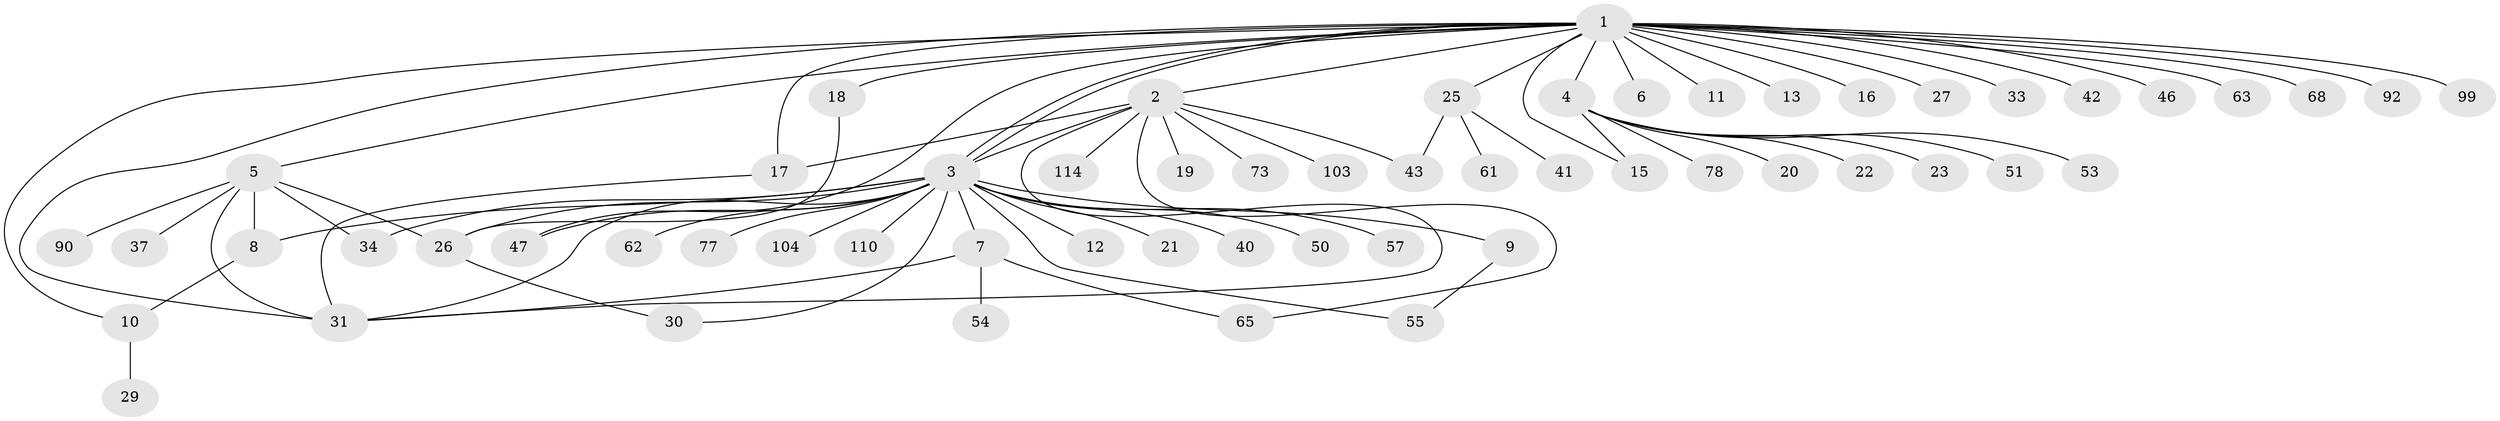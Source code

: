 // original degree distribution, {24: 0.008547008547008548, 10: 0.008547008547008548, 21: 0.008547008547008548, 8: 0.017094017094017096, 5: 0.03418803418803419, 1: 0.5128205128205128, 4: 0.02564102564102564, 3: 0.1111111111111111, 2: 0.26495726495726496, 6: 0.008547008547008548}
// Generated by graph-tools (version 1.1) at 2025/14/03/09/25 04:14:25]
// undirected, 58 vertices, 76 edges
graph export_dot {
graph [start="1"]
  node [color=gray90,style=filled];
  1;
  2;
  3;
  4;
  5 [super="+32"];
  6;
  7 [super="+24+14"];
  8 [super="+35+71"];
  9 [super="+59"];
  10;
  11;
  12;
  13 [super="+72"];
  15 [super="+85"];
  16 [super="+44"];
  17 [super="+91+81"];
  18 [super="+49"];
  19 [super="+52"];
  20;
  21 [super="+39"];
  22;
  23;
  25;
  26 [super="+36+38+60+84+28"];
  27;
  29 [super="+105"];
  30 [super="+96"];
  31 [super="+48"];
  33;
  34;
  37;
  40;
  41;
  42;
  43 [super="+66+75"];
  46;
  47 [super="+95+89+69"];
  50;
  51 [super="+70+87"];
  53;
  54 [super="+100"];
  55 [super="+58"];
  57 [super="+107"];
  61;
  62;
  63;
  65;
  68 [super="+86"];
  73 [super="+112"];
  77 [super="+79"];
  78 [super="+93+80"];
  90;
  92;
  99;
  103;
  104;
  110;
  114;
  1 -- 2;
  1 -- 3;
  1 -- 3;
  1 -- 4;
  1 -- 5;
  1 -- 6;
  1 -- 10;
  1 -- 11;
  1 -- 13;
  1 -- 15;
  1 -- 16;
  1 -- 17;
  1 -- 18;
  1 -- 25;
  1 -- 27;
  1 -- 31;
  1 -- 33;
  1 -- 42;
  1 -- 46;
  1 -- 47;
  1 -- 63;
  1 -- 68;
  1 -- 92;
  1 -- 99;
  2 -- 3;
  2 -- 17;
  2 -- 19;
  2 -- 43;
  2 -- 65;
  2 -- 73;
  2 -- 103;
  2 -- 114;
  2 -- 31;
  3 -- 7;
  3 -- 8;
  3 -- 9;
  3 -- 12;
  3 -- 21;
  3 -- 26;
  3 -- 30;
  3 -- 34;
  3 -- 40;
  3 -- 50;
  3 -- 55;
  3 -- 57;
  3 -- 62;
  3 -- 77;
  3 -- 104;
  3 -- 110;
  3 -- 47;
  3 -- 31;
  4 -- 20;
  4 -- 22;
  4 -- 23;
  4 -- 51;
  4 -- 53;
  4 -- 78;
  4 -- 15;
  5 -- 34;
  5 -- 37;
  5 -- 90;
  5 -- 8;
  5 -- 26;
  5 -- 31;
  7 -- 54;
  7 -- 65;
  7 -- 31;
  8 -- 10;
  9 -- 55;
  10 -- 29;
  17 -- 31;
  18 -- 26;
  25 -- 41;
  25 -- 61;
  25 -- 43;
  26 -- 30;
}
